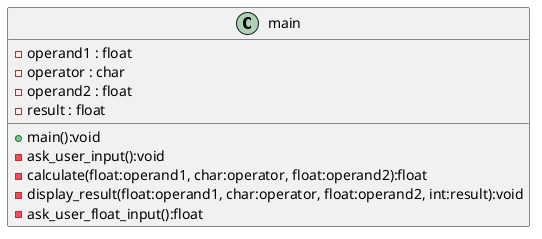 @startuml
'https://plantuml.com/class-diagram

class main{
 - operand1 : float
 - operator : char
 - operand2 : float
 - result : float

 +main():void
 -ask_user_input():void
 -calculate(float:operand1, char:operator, float:operand2):float
 -display_result(float:operand1, char:operator, float:operand2, int:result):void
 -ask_user_float_input():float
}
@enduml